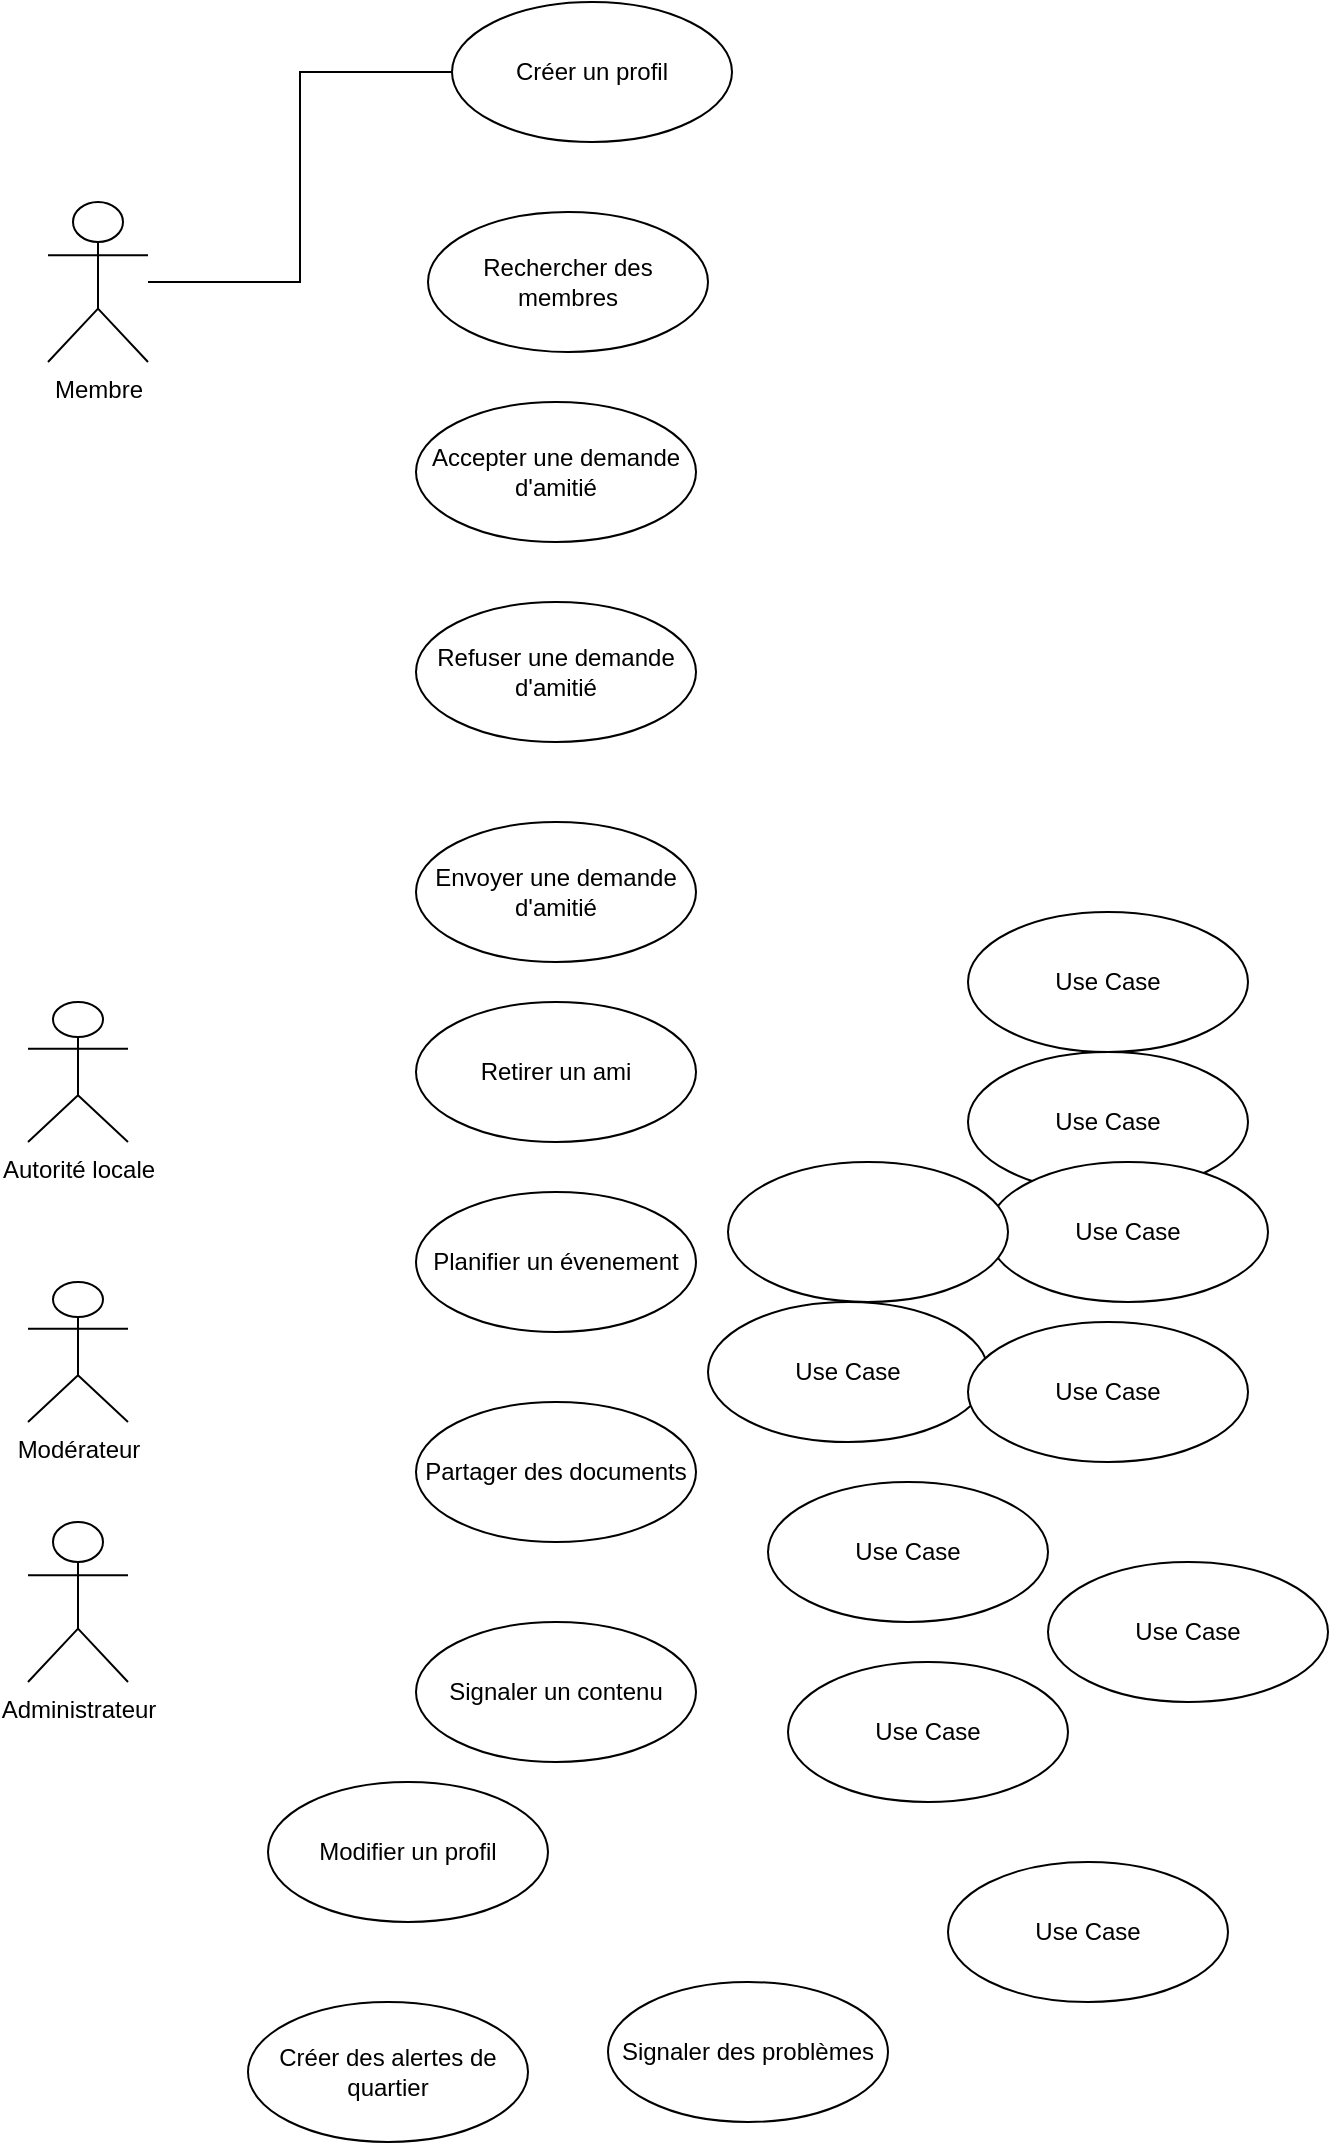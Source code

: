 <mxfile version="20.8.11" type="github">
  <diagram name="Page-1" id="cVRP9dDC0YZTdnCnwYyS">
    <mxGraphModel dx="747" dy="470" grid="1" gridSize="10" guides="1" tooltips="1" connect="1" arrows="1" fold="1" page="1" pageScale="1" pageWidth="583" pageHeight="827" math="0" shadow="0">
      <root>
        <mxCell id="0" />
        <mxCell id="1" parent="0" />
        <mxCell id="FE7aA5v-2RjCPHsqH8Ux-58" style="edgeStyle=orthogonalEdgeStyle;rounded=0;orthogonalLoop=1;jettySize=auto;html=1;entryX=0;entryY=0.5;entryDx=0;entryDy=0;endArrow=none;endFill=0;" edge="1" parent="1" source="FE7aA5v-2RjCPHsqH8Ux-1" target="FE7aA5v-2RjCPHsqH8Ux-53">
          <mxGeometry relative="1" as="geometry" />
        </mxCell>
        <mxCell id="FE7aA5v-2RjCPHsqH8Ux-1" value="Membre" style="shape=umlActor;verticalLabelPosition=bottom;verticalAlign=top;html=1;outlineConnect=0;" vertex="1" parent="1">
          <mxGeometry x="90" y="160" width="50" height="80" as="geometry" />
        </mxCell>
        <mxCell id="FE7aA5v-2RjCPHsqH8Ux-4" value="Modérateur" style="shape=umlActor;verticalLabelPosition=bottom;verticalAlign=top;html=1;outlineConnect=0;" vertex="1" parent="1">
          <mxGeometry x="80" y="700" width="50" height="70" as="geometry" />
        </mxCell>
        <mxCell id="FE7aA5v-2RjCPHsqH8Ux-5" value="Autorité locale" style="shape=umlActor;verticalLabelPosition=bottom;verticalAlign=top;html=1;outlineConnect=0;" vertex="1" parent="1">
          <mxGeometry x="80" y="560" width="50" height="70" as="geometry" />
        </mxCell>
        <mxCell id="FE7aA5v-2RjCPHsqH8Ux-10" value="Administrateur" style="shape=umlActor;verticalLabelPosition=bottom;verticalAlign=top;html=1;outlineConnect=0;" vertex="1" parent="1">
          <mxGeometry x="80" y="820" width="50" height="80" as="geometry" />
        </mxCell>
        <mxCell id="FE7aA5v-2RjCPHsqH8Ux-32" value="Use Case" style="ellipse;whiteSpace=wrap;html=1;" vertex="1" parent="1">
          <mxGeometry x="420" y="710" width="140" height="70" as="geometry" />
        </mxCell>
        <mxCell id="FE7aA5v-2RjCPHsqH8Ux-33" value="Retirer un ami" style="ellipse;whiteSpace=wrap;html=1;" vertex="1" parent="1">
          <mxGeometry x="274" y="560" width="140" height="70" as="geometry" />
        </mxCell>
        <mxCell id="FE7aA5v-2RjCPHsqH8Ux-34" value="Refuser une demande d&#39;amitié" style="ellipse;whiteSpace=wrap;html=1;" vertex="1" parent="1">
          <mxGeometry x="274" y="360" width="140" height="70" as="geometry" />
        </mxCell>
        <mxCell id="FE7aA5v-2RjCPHsqH8Ux-35" value="Use Case" style="ellipse;whiteSpace=wrap;html=1;" vertex="1" parent="1">
          <mxGeometry x="550" y="585" width="140" height="70" as="geometry" />
        </mxCell>
        <mxCell id="FE7aA5v-2RjCPHsqH8Ux-36" value="Use Case" style="ellipse;whiteSpace=wrap;html=1;" vertex="1" parent="1">
          <mxGeometry x="550" y="515" width="140" height="70" as="geometry" />
        </mxCell>
        <mxCell id="FE7aA5v-2RjCPHsqH8Ux-37" value="Use Case" style="ellipse;whiteSpace=wrap;html=1;" vertex="1" parent="1">
          <mxGeometry x="560" y="640" width="140" height="70" as="geometry" />
        </mxCell>
        <mxCell id="FE7aA5v-2RjCPHsqH8Ux-38" value="Accepter une demande d&#39;amitié" style="ellipse;whiteSpace=wrap;html=1;" vertex="1" parent="1">
          <mxGeometry x="274" y="260" width="140" height="70" as="geometry" />
        </mxCell>
        <mxCell id="FE7aA5v-2RjCPHsqH8Ux-39" value="Créer des alertes de quartier" style="ellipse;whiteSpace=wrap;html=1;" vertex="1" parent="1">
          <mxGeometry x="190" y="1060" width="140" height="70" as="geometry" />
        </mxCell>
        <mxCell id="FE7aA5v-2RjCPHsqH8Ux-40" value="Use Case" style="ellipse;whiteSpace=wrap;html=1;" vertex="1" parent="1">
          <mxGeometry x="590" y="840" width="140" height="70" as="geometry" />
        </mxCell>
        <mxCell id="FE7aA5v-2RjCPHsqH8Ux-41" value="Use Case" style="ellipse;whiteSpace=wrap;html=1;" vertex="1" parent="1">
          <mxGeometry x="540" y="990" width="140" height="70" as="geometry" />
        </mxCell>
        <mxCell id="FE7aA5v-2RjCPHsqH8Ux-42" value="Signaler des problèmes" style="ellipse;whiteSpace=wrap;html=1;" vertex="1" parent="1">
          <mxGeometry x="370" y="1050" width="140" height="70" as="geometry" />
        </mxCell>
        <mxCell id="FE7aA5v-2RjCPHsqH8Ux-43" value="Modifier un profil" style="ellipse;whiteSpace=wrap;html=1;" vertex="1" parent="1">
          <mxGeometry x="200" y="950" width="140" height="70" as="geometry" />
        </mxCell>
        <mxCell id="FE7aA5v-2RjCPHsqH8Ux-44" value="Use Case" style="ellipse;whiteSpace=wrap;html=1;" vertex="1" parent="1">
          <mxGeometry x="460" y="890" width="140" height="70" as="geometry" />
        </mxCell>
        <mxCell id="FE7aA5v-2RjCPHsqH8Ux-45" value="Signaler un contenu" style="ellipse;whiteSpace=wrap;html=1;" vertex="1" parent="1">
          <mxGeometry x="274" y="870" width="140" height="70" as="geometry" />
        </mxCell>
        <mxCell id="FE7aA5v-2RjCPHsqH8Ux-46" value="Use Case" style="ellipse;whiteSpace=wrap;html=1;" vertex="1" parent="1">
          <mxGeometry x="550" y="720" width="140" height="70" as="geometry" />
        </mxCell>
        <mxCell id="FE7aA5v-2RjCPHsqH8Ux-47" value="Envoyer une demande d&#39;amitié" style="ellipse;whiteSpace=wrap;html=1;" vertex="1" parent="1">
          <mxGeometry x="274" y="470" width="140" height="70" as="geometry" />
        </mxCell>
        <mxCell id="FE7aA5v-2RjCPHsqH8Ux-48" value="Use Case" style="ellipse;whiteSpace=wrap;html=1;" vertex="1" parent="1">
          <mxGeometry x="450" y="800" width="140" height="70" as="geometry" />
        </mxCell>
        <mxCell id="FE7aA5v-2RjCPHsqH8Ux-49" value="" style="ellipse;whiteSpace=wrap;html=1;" vertex="1" parent="1">
          <mxGeometry x="430" y="640" width="140" height="70" as="geometry" />
        </mxCell>
        <mxCell id="FE7aA5v-2RjCPHsqH8Ux-50" value="Partager des documents" style="ellipse;whiteSpace=wrap;html=1;" vertex="1" parent="1">
          <mxGeometry x="274" y="760" width="140" height="70" as="geometry" />
        </mxCell>
        <mxCell id="FE7aA5v-2RjCPHsqH8Ux-51" value="Planifier un évenement" style="ellipse;whiteSpace=wrap;html=1;" vertex="1" parent="1">
          <mxGeometry x="274" y="655" width="140" height="70" as="geometry" />
        </mxCell>
        <mxCell id="FE7aA5v-2RjCPHsqH8Ux-52" value="Rechercher des membres" style="ellipse;whiteSpace=wrap;html=1;" vertex="1" parent="1">
          <mxGeometry x="280" y="165" width="140" height="70" as="geometry" />
        </mxCell>
        <mxCell id="FE7aA5v-2RjCPHsqH8Ux-53" value="Créer un profil" style="ellipse;whiteSpace=wrap;html=1;" vertex="1" parent="1">
          <mxGeometry x="292" y="60" width="140" height="70" as="geometry" />
        </mxCell>
      </root>
    </mxGraphModel>
  </diagram>
</mxfile>
